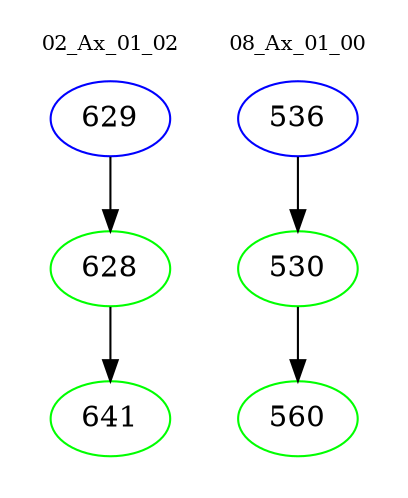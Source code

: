 digraph{
subgraph cluster_0 {
color = white
label = "02_Ax_01_02";
fontsize=10;
T0_629 [label="629", color="blue"]
T0_629 -> T0_628 [color="black"]
T0_628 [label="628", color="green"]
T0_628 -> T0_641 [color="black"]
T0_641 [label="641", color="green"]
}
subgraph cluster_1 {
color = white
label = "08_Ax_01_00";
fontsize=10;
T1_536 [label="536", color="blue"]
T1_536 -> T1_530 [color="black"]
T1_530 [label="530", color="green"]
T1_530 -> T1_560 [color="black"]
T1_560 [label="560", color="green"]
}
}
